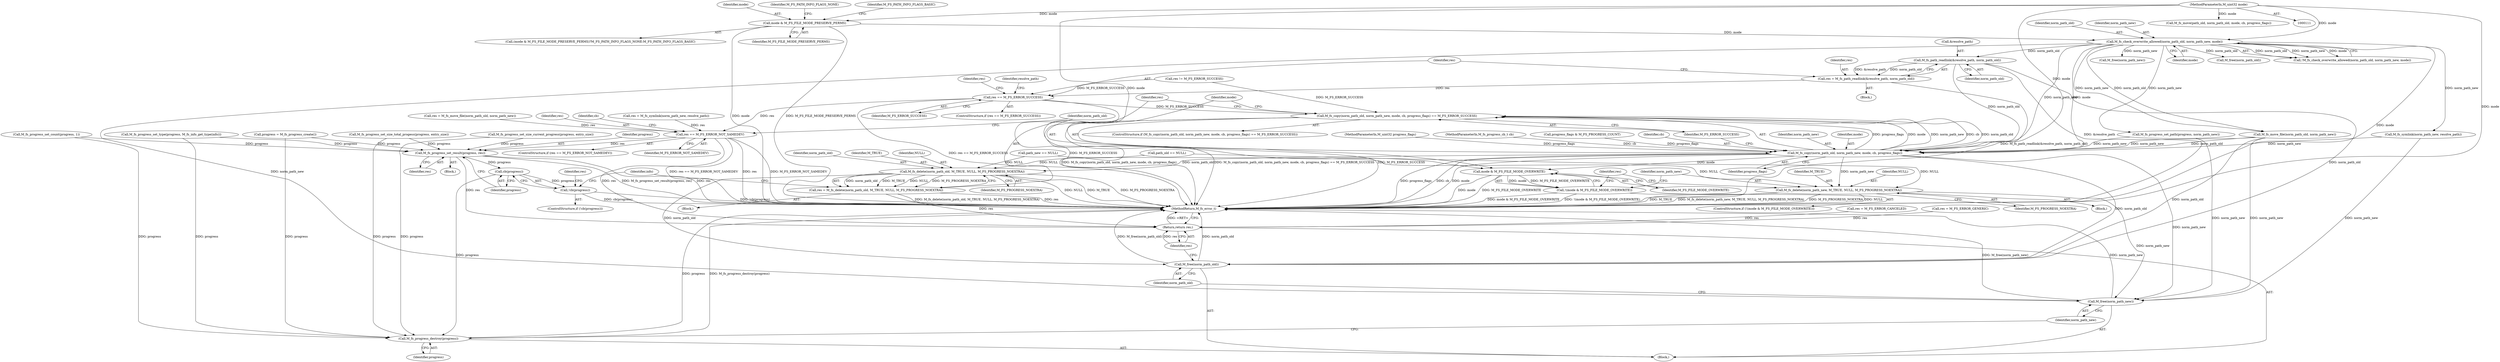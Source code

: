 digraph "0_mstdlib_db124b8f607dd0a40a9aef2d4d468fad433522a7_3@API" {
"1000304" [label="(Call,M_fs_path_readlink(&resolve_path, norm_path_old))"];
"1000236" [label="(Call,M_fs_check_overwrite_allowed(norm_path_old, norm_path_new, mode))"];
"1000216" [label="(Call,mode & M_FS_FILE_MODE_PRESERVE_PERMS)"];
"1000114" [label="(MethodParameterIn,M_uint32 mode)"];
"1000302" [label="(Call,res = M_fs_path_readlink(&resolve_path, norm_path_old))"];
"1000309" [label="(Call,res == M_FS_ERROR_SUCCESS)"];
"1000328" [label="(Call,res == M_FS_ERROR_NOT_SAMEDEV)"];
"1000370" [label="(Call,M_fs_progress_set_result(progress, res))"];
"1000375" [label="(Call,cb(progress))"];
"1000374" [label="(Call,!cb(progress))"];
"1000383" [label="(Call,M_fs_progress_destroy(progress))"];
"1000389" [label="(Return,return res;)"];
"1000333" [label="(Call,M_fs_copy(norm_path_old, norm_path_new, mode, cb, progress_flags) == M_FS_ERROR_SUCCESS)"];
"1000334" [label="(Call,M_fs_copy(norm_path_old, norm_path_new, mode, cb, progress_flags))"];
"1000344" [label="(Call,M_fs_delete(norm_path_old, M_TRUE, NULL, M_FS_PROGRESS_NOEXTRA))"];
"1000342" [label="(Call,res = M_fs_delete(norm_path_old, M_TRUE, NULL, M_FS_PROGRESS_NOEXTRA))"];
"1000387" [label="(Call,M_free(norm_path_old))"];
"1000353" [label="(Call,mode & M_FS_FILE_MODE_OVERWRITE)"];
"1000352" [label="(Call,!(mode & M_FS_FILE_MODE_OVERWRITE))"];
"1000357" [label="(Call,M_fs_delete(norm_path_new, M_TRUE, NULL, M_FS_PROGRESS_NOEXTRA))"];
"1000385" [label="(Call,M_free(norm_path_new))"];
"1000345" [label="(Identifier,norm_path_old)"];
"1000340" [label="(Identifier,M_FS_ERROR_SUCCESS)"];
"1000382" [label="(Identifier,info)"];
"1000130" [label="(Call,path_old == NULL)"];
"1000314" [label="(Identifier,res)"];
"1000351" [label="(ControlStructure,if (!(mode & M_FS_FILE_MODE_OVERWRITE)))"];
"1000219" [label="(Identifier,M_FS_PATH_INFO_FLAGS_NONE)"];
"1000271" [label="(Call,M_fs_progress_set_size_total_progess(progress, entry_size))"];
"1000334" [label="(Call,M_fs_copy(norm_path_old, norm_path_new, mode, cb, progress_flags))"];
"1000215" [label="(Call,(mode & M_FS_FILE_MODE_PRESERVE_PERMS)?M_FS_PATH_INFO_FLAGS_NONE:M_FS_PATH_INFO_FLAGS_BASIC)"];
"1000378" [label="(Call,res = M_FS_ERROR_CANCELED)"];
"1000116" [label="(MethodParameterIn,M_uint32 progress_flags)"];
"1000388" [label="(Identifier,norm_path_old)"];
"1000355" [label="(Identifier,M_FS_FILE_MODE_OVERWRITE)"];
"1000311" [label="(Identifier,M_FS_ERROR_SUCCESS)"];
"1000256" [label="(Call,M_fs_progress_set_path(progress, norm_path_new))"];
"1000384" [label="(Identifier,progress)"];
"1000368" [label="(Identifier,cb)"];
"1000387" [label="(Call,M_free(norm_path_old))"];
"1000361" [label="(Identifier,M_FS_PROGRESS_NOEXTRA)"];
"1000243" [label="(Call,M_free(norm_path_new))"];
"1000309" [label="(Call,res == M_FS_ERROR_SUCCESS)"];
"1000222" [label="(Call,res != M_FS_ERROR_SUCCESS)"];
"1000362" [label="(Call,res = M_FS_ERROR_GENERIC)"];
"1000342" [label="(Call,res = M_fs_delete(norm_path_old, M_TRUE, NULL, M_FS_PROGRESS_NOEXTRA))"];
"1000313" [label="(Call,res = M_fs_symlink(norm_path_new, resolve_path))"];
"1000216" [label="(Call,mode & M_FS_FILE_MODE_PRESERVE_PERMS)"];
"1000360" [label="(Identifier,NULL)"];
"1000372" [label="(Identifier,res)"];
"1000239" [label="(Identifier,mode)"];
"1000319" [label="(Identifier,resolve_path)"];
"1000177" [label="(Call,M_fs_move(path_old, norm_path_old, mode, cb, progress_flags))"];
"1000359" [label="(Identifier,M_TRUE)"];
"1000115" [label="(MethodParameterIn,M_fs_progress_cb_t cb)"];
"1000375" [label="(Call,cb(progress))"];
"1000357" [label="(Call,M_fs_delete(norm_path_new, M_TRUE, NULL, M_FS_PROGRESS_NOEXTRA))"];
"1000220" [label="(Identifier,M_FS_PATH_INFO_FLAGS_BASIC)"];
"1000356" [label="(Block,)"];
"1000304" [label="(Call,M_fs_path_readlink(&resolve_path, norm_path_old))"];
"1000286" [label="(Call,progress_flags & M_FS_PROGRESS_COUNT)"];
"1000315" [label="(Call,M_fs_symlink(norm_path_new, resolve_path))"];
"1000370" [label="(Call,M_fs_progress_set_result(progress, res))"];
"1000139" [label="(Call,path_new == NULL)"];
"1000338" [label="(Identifier,cb)"];
"1000374" [label="(Call,!cb(progress))"];
"1000328" [label="(Call,res == M_FS_ERROR_NOT_SAMEDEV)"];
"1000327" [label="(ControlStructure,if (res == M_FS_ERROR_NOT_SAMEDEV))"];
"1000332" [label="(ControlStructure,if (M_fs_copy(norm_path_old, norm_path_new, mode, cb, progress_flags) == M_FS_ERROR_SUCCESS))"];
"1000333" [label="(Call,M_fs_copy(norm_path_old, norm_path_new, mode, cb, progress_flags) == M_FS_ERROR_SUCCESS)"];
"1000383" [label="(Call,M_fs_progress_destroy(progress))"];
"1000206" [label="(Call,progress = M_fs_progress_create())"];
"1000236" [label="(Call,M_fs_check_overwrite_allowed(norm_path_old, norm_path_new, mode))"];
"1000343" [label="(Identifier,res)"];
"1000282" [label="(Call,M_fs_progress_set_size_current_progress(progress, entry_size))"];
"1000305" [label="(Call,&resolve_path)"];
"1000363" [label="(Identifier,res)"];
"1000335" [label="(Identifier,norm_path_old)"];
"1000218" [label="(Identifier,M_FS_FILE_MODE_PRESERVE_PERMS)"];
"1000358" [label="(Identifier,norm_path_new)"];
"1000245" [label="(Call,M_free(norm_path_old))"];
"1000324" [label="(Call,M_fs_move_file(norm_path_old, norm_path_new))"];
"1000235" [label="(Call,!M_fs_check_overwrite_allowed(norm_path_old, norm_path_new, mode))"];
"1000371" [label="(Identifier,progress)"];
"1000308" [label="(ControlStructure,if (res == M_FS_ERROR_SUCCESS))"];
"1000238" [label="(Identifier,norm_path_new)"];
"1000376" [label="(Identifier,progress)"];
"1000353" [label="(Call,mode & M_FS_FILE_MODE_OVERWRITE)"];
"1000307" [label="(Identifier,norm_path_old)"];
"1000369" [label="(Block,)"];
"1000117" [label="(Block,)"];
"1000348" [label="(Identifier,M_FS_PROGRESS_NOEXTRA)"];
"1000341" [label="(Block,)"];
"1000339" [label="(Identifier,progress_flags)"];
"1000389" [label="(Return,return res;)"];
"1000293" [label="(Call,M_fs_progress_set_count(progress, 1))"];
"1000379" [label="(Identifier,res)"];
"1000301" [label="(Block,)"];
"1000346" [label="(Identifier,M_TRUE)"];
"1000322" [label="(Call,res = M_fs_move_file(norm_path_old, norm_path_new))"];
"1000330" [label="(Identifier,M_FS_ERROR_NOT_SAMEDEV)"];
"1000354" [label="(Identifier,mode)"];
"1000329" [label="(Identifier,res)"];
"1000114" [label="(MethodParameterIn,M_uint32 mode)"];
"1000373" [label="(ControlStructure,if (!cb(progress)))"];
"1000352" [label="(Call,!(mode & M_FS_FILE_MODE_OVERWRITE))"];
"1000336" [label="(Identifier,norm_path_new)"];
"1000310" [label="(Identifier,res)"];
"1000303" [label="(Identifier,res)"];
"1000259" [label="(Call,M_fs_progress_set_type(progress, M_fs_info_get_type(info)))"];
"1000386" [label="(Identifier,norm_path_new)"];
"1000391" [label="(MethodReturn,M_fs_error_t)"];
"1000390" [label="(Identifier,res)"];
"1000337" [label="(Identifier,mode)"];
"1000237" [label="(Identifier,norm_path_old)"];
"1000344" [label="(Call,M_fs_delete(norm_path_old, M_TRUE, NULL, M_FS_PROGRESS_NOEXTRA))"];
"1000217" [label="(Identifier,mode)"];
"1000347" [label="(Identifier,NULL)"];
"1000302" [label="(Call,res = M_fs_path_readlink(&resolve_path, norm_path_old))"];
"1000385" [label="(Call,M_free(norm_path_new))"];
"1000304" -> "1000302"  [label="AST: "];
"1000304" -> "1000307"  [label="CFG: "];
"1000305" -> "1000304"  [label="AST: "];
"1000307" -> "1000304"  [label="AST: "];
"1000302" -> "1000304"  [label="CFG: "];
"1000304" -> "1000391"  [label="DDG: &resolve_path"];
"1000304" -> "1000302"  [label="DDG: &resolve_path"];
"1000304" -> "1000302"  [label="DDG: norm_path_old"];
"1000236" -> "1000304"  [label="DDG: norm_path_old"];
"1000304" -> "1000334"  [label="DDG: norm_path_old"];
"1000304" -> "1000387"  [label="DDG: norm_path_old"];
"1000236" -> "1000235"  [label="AST: "];
"1000236" -> "1000239"  [label="CFG: "];
"1000237" -> "1000236"  [label="AST: "];
"1000238" -> "1000236"  [label="AST: "];
"1000239" -> "1000236"  [label="AST: "];
"1000235" -> "1000236"  [label="CFG: "];
"1000236" -> "1000391"  [label="DDG: mode"];
"1000236" -> "1000235"  [label="DDG: norm_path_old"];
"1000236" -> "1000235"  [label="DDG: norm_path_new"];
"1000236" -> "1000235"  [label="DDG: mode"];
"1000216" -> "1000236"  [label="DDG: mode"];
"1000114" -> "1000236"  [label="DDG: mode"];
"1000236" -> "1000243"  [label="DDG: norm_path_new"];
"1000236" -> "1000245"  [label="DDG: norm_path_old"];
"1000236" -> "1000256"  [label="DDG: norm_path_new"];
"1000236" -> "1000315"  [label="DDG: norm_path_new"];
"1000236" -> "1000324"  [label="DDG: norm_path_old"];
"1000236" -> "1000324"  [label="DDG: norm_path_new"];
"1000236" -> "1000334"  [label="DDG: norm_path_new"];
"1000236" -> "1000334"  [label="DDG: mode"];
"1000236" -> "1000385"  [label="DDG: norm_path_new"];
"1000216" -> "1000215"  [label="AST: "];
"1000216" -> "1000218"  [label="CFG: "];
"1000217" -> "1000216"  [label="AST: "];
"1000218" -> "1000216"  [label="AST: "];
"1000219" -> "1000216"  [label="CFG: "];
"1000220" -> "1000216"  [label="CFG: "];
"1000216" -> "1000391"  [label="DDG: mode"];
"1000216" -> "1000391"  [label="DDG: M_FS_FILE_MODE_PRESERVE_PERMS"];
"1000114" -> "1000216"  [label="DDG: mode"];
"1000114" -> "1000111"  [label="AST: "];
"1000114" -> "1000391"  [label="DDG: mode"];
"1000114" -> "1000177"  [label="DDG: mode"];
"1000114" -> "1000334"  [label="DDG: mode"];
"1000114" -> "1000353"  [label="DDG: mode"];
"1000302" -> "1000301"  [label="AST: "];
"1000303" -> "1000302"  [label="AST: "];
"1000310" -> "1000302"  [label="CFG: "];
"1000302" -> "1000391"  [label="DDG: M_fs_path_readlink(&resolve_path, norm_path_old)"];
"1000302" -> "1000309"  [label="DDG: res"];
"1000309" -> "1000308"  [label="AST: "];
"1000309" -> "1000311"  [label="CFG: "];
"1000310" -> "1000309"  [label="AST: "];
"1000311" -> "1000309"  [label="AST: "];
"1000314" -> "1000309"  [label="CFG: "];
"1000319" -> "1000309"  [label="CFG: "];
"1000309" -> "1000391"  [label="DDG: res == M_FS_ERROR_SUCCESS"];
"1000309" -> "1000391"  [label="DDG: M_FS_ERROR_SUCCESS"];
"1000222" -> "1000309"  [label="DDG: M_FS_ERROR_SUCCESS"];
"1000309" -> "1000328"  [label="DDG: res"];
"1000309" -> "1000333"  [label="DDG: M_FS_ERROR_SUCCESS"];
"1000328" -> "1000327"  [label="AST: "];
"1000328" -> "1000330"  [label="CFG: "];
"1000329" -> "1000328"  [label="AST: "];
"1000330" -> "1000328"  [label="AST: "];
"1000335" -> "1000328"  [label="CFG: "];
"1000368" -> "1000328"  [label="CFG: "];
"1000328" -> "1000391"  [label="DDG: res == M_FS_ERROR_NOT_SAMEDEV"];
"1000328" -> "1000391"  [label="DDG: res"];
"1000328" -> "1000391"  [label="DDG: M_FS_ERROR_NOT_SAMEDEV"];
"1000322" -> "1000328"  [label="DDG: res"];
"1000313" -> "1000328"  [label="DDG: res"];
"1000328" -> "1000370"  [label="DDG: res"];
"1000328" -> "1000389"  [label="DDG: res"];
"1000370" -> "1000369"  [label="AST: "];
"1000370" -> "1000372"  [label="CFG: "];
"1000371" -> "1000370"  [label="AST: "];
"1000372" -> "1000370"  [label="AST: "];
"1000376" -> "1000370"  [label="CFG: "];
"1000370" -> "1000391"  [label="DDG: M_fs_progress_set_result(progress, res)"];
"1000370" -> "1000391"  [label="DDG: res"];
"1000259" -> "1000370"  [label="DDG: progress"];
"1000293" -> "1000370"  [label="DDG: progress"];
"1000206" -> "1000370"  [label="DDG: progress"];
"1000271" -> "1000370"  [label="DDG: progress"];
"1000282" -> "1000370"  [label="DDG: progress"];
"1000370" -> "1000375"  [label="DDG: progress"];
"1000370" -> "1000389"  [label="DDG: res"];
"1000375" -> "1000374"  [label="AST: "];
"1000375" -> "1000376"  [label="CFG: "];
"1000376" -> "1000375"  [label="AST: "];
"1000374" -> "1000375"  [label="CFG: "];
"1000375" -> "1000374"  [label="DDG: progress"];
"1000375" -> "1000383"  [label="DDG: progress"];
"1000374" -> "1000373"  [label="AST: "];
"1000379" -> "1000374"  [label="CFG: "];
"1000382" -> "1000374"  [label="CFG: "];
"1000374" -> "1000391"  [label="DDG: cb(progress)"];
"1000374" -> "1000391"  [label="DDG: !cb(progress)"];
"1000383" -> "1000117"  [label="AST: "];
"1000383" -> "1000384"  [label="CFG: "];
"1000384" -> "1000383"  [label="AST: "];
"1000386" -> "1000383"  [label="CFG: "];
"1000383" -> "1000391"  [label="DDG: M_fs_progress_destroy(progress)"];
"1000383" -> "1000391"  [label="DDG: progress"];
"1000259" -> "1000383"  [label="DDG: progress"];
"1000293" -> "1000383"  [label="DDG: progress"];
"1000206" -> "1000383"  [label="DDG: progress"];
"1000271" -> "1000383"  [label="DDG: progress"];
"1000282" -> "1000383"  [label="DDG: progress"];
"1000389" -> "1000117"  [label="AST: "];
"1000389" -> "1000390"  [label="CFG: "];
"1000390" -> "1000389"  [label="AST: "];
"1000391" -> "1000389"  [label="CFG: "];
"1000389" -> "1000391"  [label="DDG: <RET>"];
"1000390" -> "1000389"  [label="DDG: res"];
"1000342" -> "1000389"  [label="DDG: res"];
"1000378" -> "1000389"  [label="DDG: res"];
"1000362" -> "1000389"  [label="DDG: res"];
"1000333" -> "1000332"  [label="AST: "];
"1000333" -> "1000340"  [label="CFG: "];
"1000334" -> "1000333"  [label="AST: "];
"1000340" -> "1000333"  [label="AST: "];
"1000343" -> "1000333"  [label="CFG: "];
"1000354" -> "1000333"  [label="CFG: "];
"1000333" -> "1000391"  [label="DDG: M_fs_copy(norm_path_old, norm_path_new, mode, cb, progress_flags)"];
"1000333" -> "1000391"  [label="DDG: M_fs_copy(norm_path_old, norm_path_new, mode, cb, progress_flags) == M_FS_ERROR_SUCCESS"];
"1000333" -> "1000391"  [label="DDG: M_FS_ERROR_SUCCESS"];
"1000334" -> "1000333"  [label="DDG: progress_flags"];
"1000334" -> "1000333"  [label="DDG: mode"];
"1000334" -> "1000333"  [label="DDG: norm_path_new"];
"1000334" -> "1000333"  [label="DDG: cb"];
"1000334" -> "1000333"  [label="DDG: norm_path_old"];
"1000222" -> "1000333"  [label="DDG: M_FS_ERROR_SUCCESS"];
"1000334" -> "1000339"  [label="CFG: "];
"1000335" -> "1000334"  [label="AST: "];
"1000336" -> "1000334"  [label="AST: "];
"1000337" -> "1000334"  [label="AST: "];
"1000338" -> "1000334"  [label="AST: "];
"1000339" -> "1000334"  [label="AST: "];
"1000340" -> "1000334"  [label="CFG: "];
"1000334" -> "1000391"  [label="DDG: progress_flags"];
"1000334" -> "1000391"  [label="DDG: cb"];
"1000334" -> "1000391"  [label="DDG: mode"];
"1000324" -> "1000334"  [label="DDG: norm_path_old"];
"1000324" -> "1000334"  [label="DDG: norm_path_new"];
"1000315" -> "1000334"  [label="DDG: norm_path_new"];
"1000256" -> "1000334"  [label="DDG: norm_path_new"];
"1000115" -> "1000334"  [label="DDG: cb"];
"1000286" -> "1000334"  [label="DDG: progress_flags"];
"1000116" -> "1000334"  [label="DDG: progress_flags"];
"1000334" -> "1000344"  [label="DDG: norm_path_old"];
"1000334" -> "1000353"  [label="DDG: mode"];
"1000334" -> "1000357"  [label="DDG: norm_path_new"];
"1000334" -> "1000385"  [label="DDG: norm_path_new"];
"1000334" -> "1000387"  [label="DDG: norm_path_old"];
"1000344" -> "1000342"  [label="AST: "];
"1000344" -> "1000348"  [label="CFG: "];
"1000345" -> "1000344"  [label="AST: "];
"1000346" -> "1000344"  [label="AST: "];
"1000347" -> "1000344"  [label="AST: "];
"1000348" -> "1000344"  [label="AST: "];
"1000342" -> "1000344"  [label="CFG: "];
"1000344" -> "1000391"  [label="DDG: M_FS_PROGRESS_NOEXTRA"];
"1000344" -> "1000391"  [label="DDG: NULL"];
"1000344" -> "1000391"  [label="DDG: M_TRUE"];
"1000344" -> "1000342"  [label="DDG: norm_path_old"];
"1000344" -> "1000342"  [label="DDG: M_TRUE"];
"1000344" -> "1000342"  [label="DDG: NULL"];
"1000344" -> "1000342"  [label="DDG: M_FS_PROGRESS_NOEXTRA"];
"1000130" -> "1000344"  [label="DDG: NULL"];
"1000139" -> "1000344"  [label="DDG: NULL"];
"1000344" -> "1000387"  [label="DDG: norm_path_old"];
"1000342" -> "1000341"  [label="AST: "];
"1000343" -> "1000342"  [label="AST: "];
"1000382" -> "1000342"  [label="CFG: "];
"1000342" -> "1000391"  [label="DDG: M_fs_delete(norm_path_old, M_TRUE, NULL, M_FS_PROGRESS_NOEXTRA)"];
"1000342" -> "1000391"  [label="DDG: res"];
"1000387" -> "1000117"  [label="AST: "];
"1000387" -> "1000388"  [label="CFG: "];
"1000388" -> "1000387"  [label="AST: "];
"1000390" -> "1000387"  [label="CFG: "];
"1000387" -> "1000391"  [label="DDG: norm_path_old"];
"1000387" -> "1000391"  [label="DDG: M_free(norm_path_old)"];
"1000324" -> "1000387"  [label="DDG: norm_path_old"];
"1000353" -> "1000352"  [label="AST: "];
"1000353" -> "1000355"  [label="CFG: "];
"1000354" -> "1000353"  [label="AST: "];
"1000355" -> "1000353"  [label="AST: "];
"1000352" -> "1000353"  [label="CFG: "];
"1000353" -> "1000391"  [label="DDG: mode"];
"1000353" -> "1000391"  [label="DDG: M_FS_FILE_MODE_OVERWRITE"];
"1000353" -> "1000352"  [label="DDG: mode"];
"1000353" -> "1000352"  [label="DDG: M_FS_FILE_MODE_OVERWRITE"];
"1000352" -> "1000351"  [label="AST: "];
"1000358" -> "1000352"  [label="CFG: "];
"1000363" -> "1000352"  [label="CFG: "];
"1000352" -> "1000391"  [label="DDG: mode & M_FS_FILE_MODE_OVERWRITE"];
"1000352" -> "1000391"  [label="DDG: !(mode & M_FS_FILE_MODE_OVERWRITE)"];
"1000357" -> "1000356"  [label="AST: "];
"1000357" -> "1000361"  [label="CFG: "];
"1000358" -> "1000357"  [label="AST: "];
"1000359" -> "1000357"  [label="AST: "];
"1000360" -> "1000357"  [label="AST: "];
"1000361" -> "1000357"  [label="AST: "];
"1000363" -> "1000357"  [label="CFG: "];
"1000357" -> "1000391"  [label="DDG: M_fs_delete(norm_path_new, M_TRUE, NULL, M_FS_PROGRESS_NOEXTRA)"];
"1000357" -> "1000391"  [label="DDG: M_FS_PROGRESS_NOEXTRA"];
"1000357" -> "1000391"  [label="DDG: NULL"];
"1000357" -> "1000391"  [label="DDG: M_TRUE"];
"1000130" -> "1000357"  [label="DDG: NULL"];
"1000139" -> "1000357"  [label="DDG: NULL"];
"1000357" -> "1000385"  [label="DDG: norm_path_new"];
"1000385" -> "1000117"  [label="AST: "];
"1000385" -> "1000386"  [label="CFG: "];
"1000386" -> "1000385"  [label="AST: "];
"1000388" -> "1000385"  [label="CFG: "];
"1000385" -> "1000391"  [label="DDG: norm_path_new"];
"1000385" -> "1000391"  [label="DDG: M_free(norm_path_new)"];
"1000324" -> "1000385"  [label="DDG: norm_path_new"];
"1000315" -> "1000385"  [label="DDG: norm_path_new"];
"1000256" -> "1000385"  [label="DDG: norm_path_new"];
}
